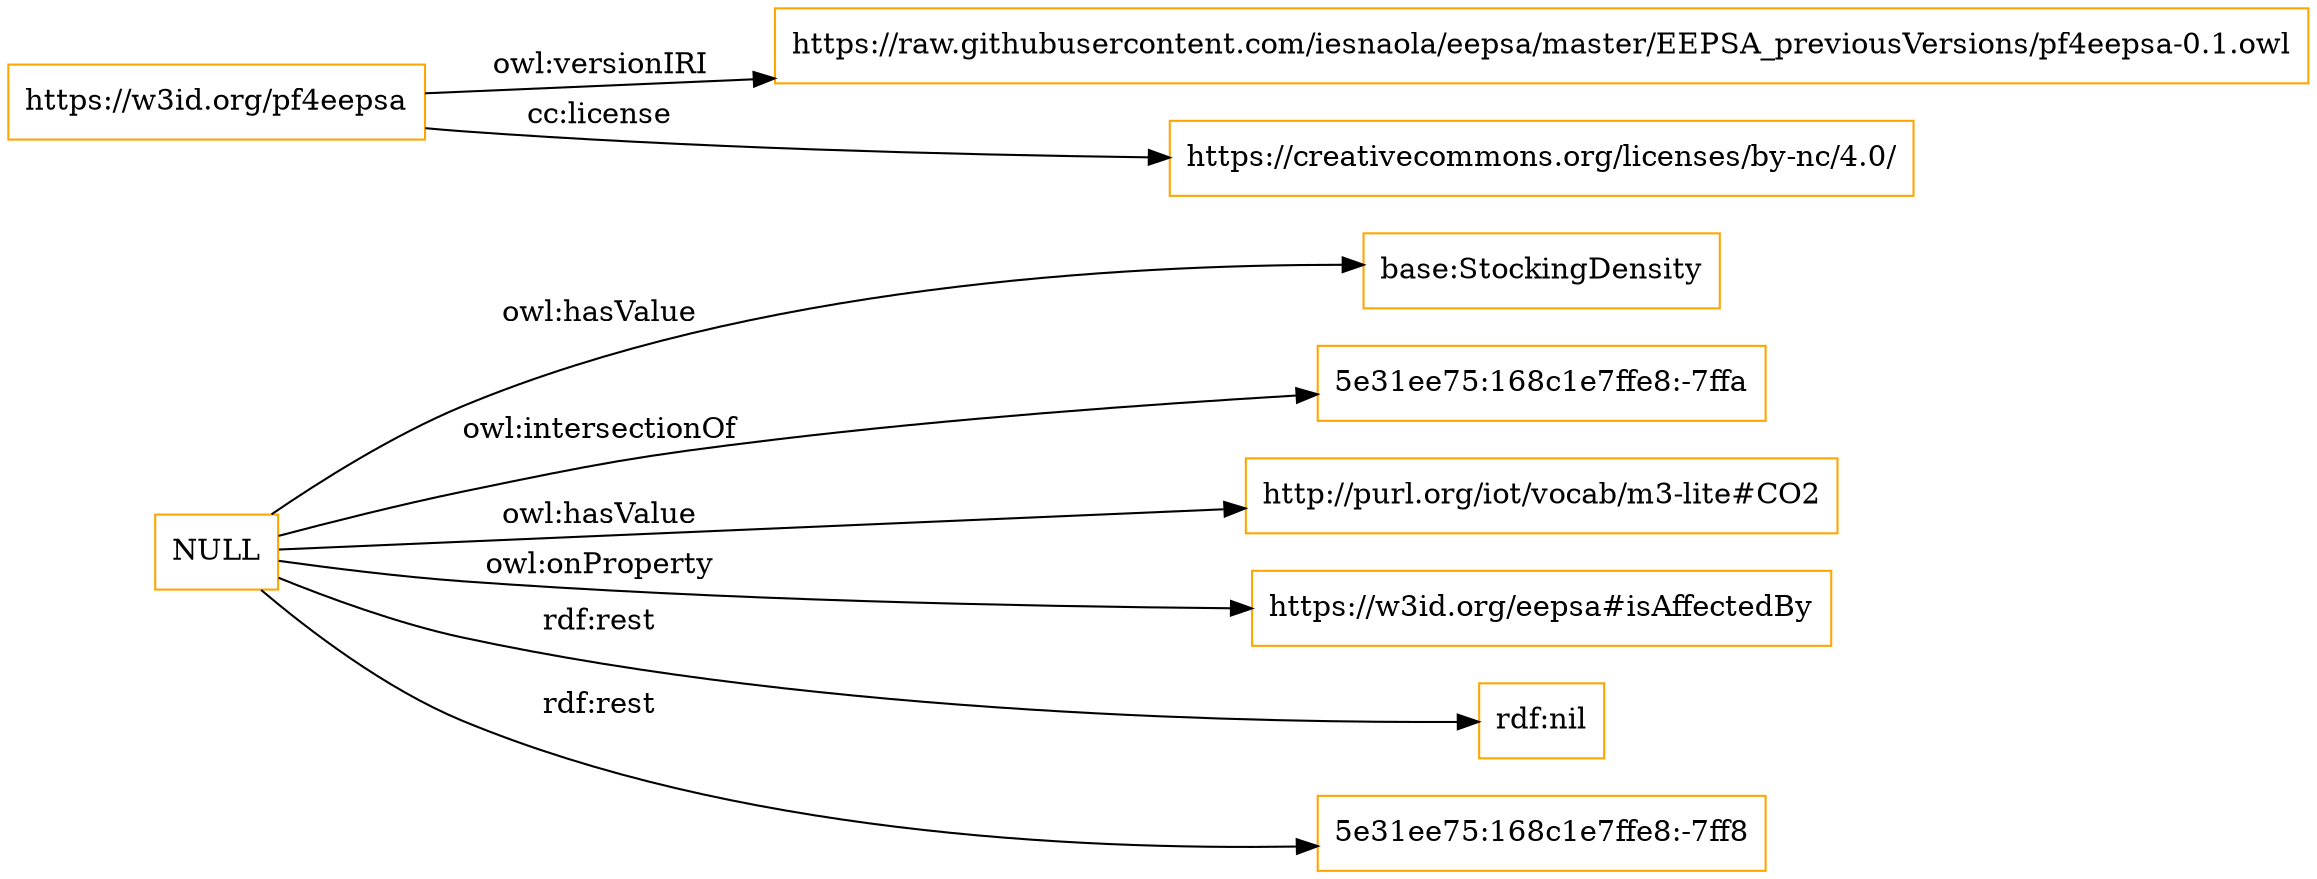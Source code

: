 digraph ar2dtool_diagram { 
rankdir=LR;
size="1501"
node [shape = rectangle, color="orange"]; "base:StockingDensity" ; /*classes style*/
	"NULL" -> "5e31ee75:168c1e7ffe8:-7ffa" [ label = "owl:intersectionOf" ];
	"NULL" -> "base:StockingDensity" [ label = "owl:hasValue" ];
	"NULL" -> "http://purl.org/iot/vocab/m3-lite#CO2" [ label = "owl:hasValue" ];
	"NULL" -> "https://w3id.org/eepsa#isAffectedBy" [ label = "owl:onProperty" ];
	"NULL" -> "rdf:nil" [ label = "rdf:rest" ];
	"NULL" -> "5e31ee75:168c1e7ffe8:-7ff8" [ label = "rdf:rest" ];
	"https://w3id.org/pf4eepsa" -> "https://raw.githubusercontent.com/iesnaola/eepsa/master/EEPSA_previousVersions/pf4eepsa-0.1.owl" [ label = "owl:versionIRI" ];
	"https://w3id.org/pf4eepsa" -> "https://creativecommons.org/licenses/by-nc/4.0/" [ label = "cc:license" ];

}
